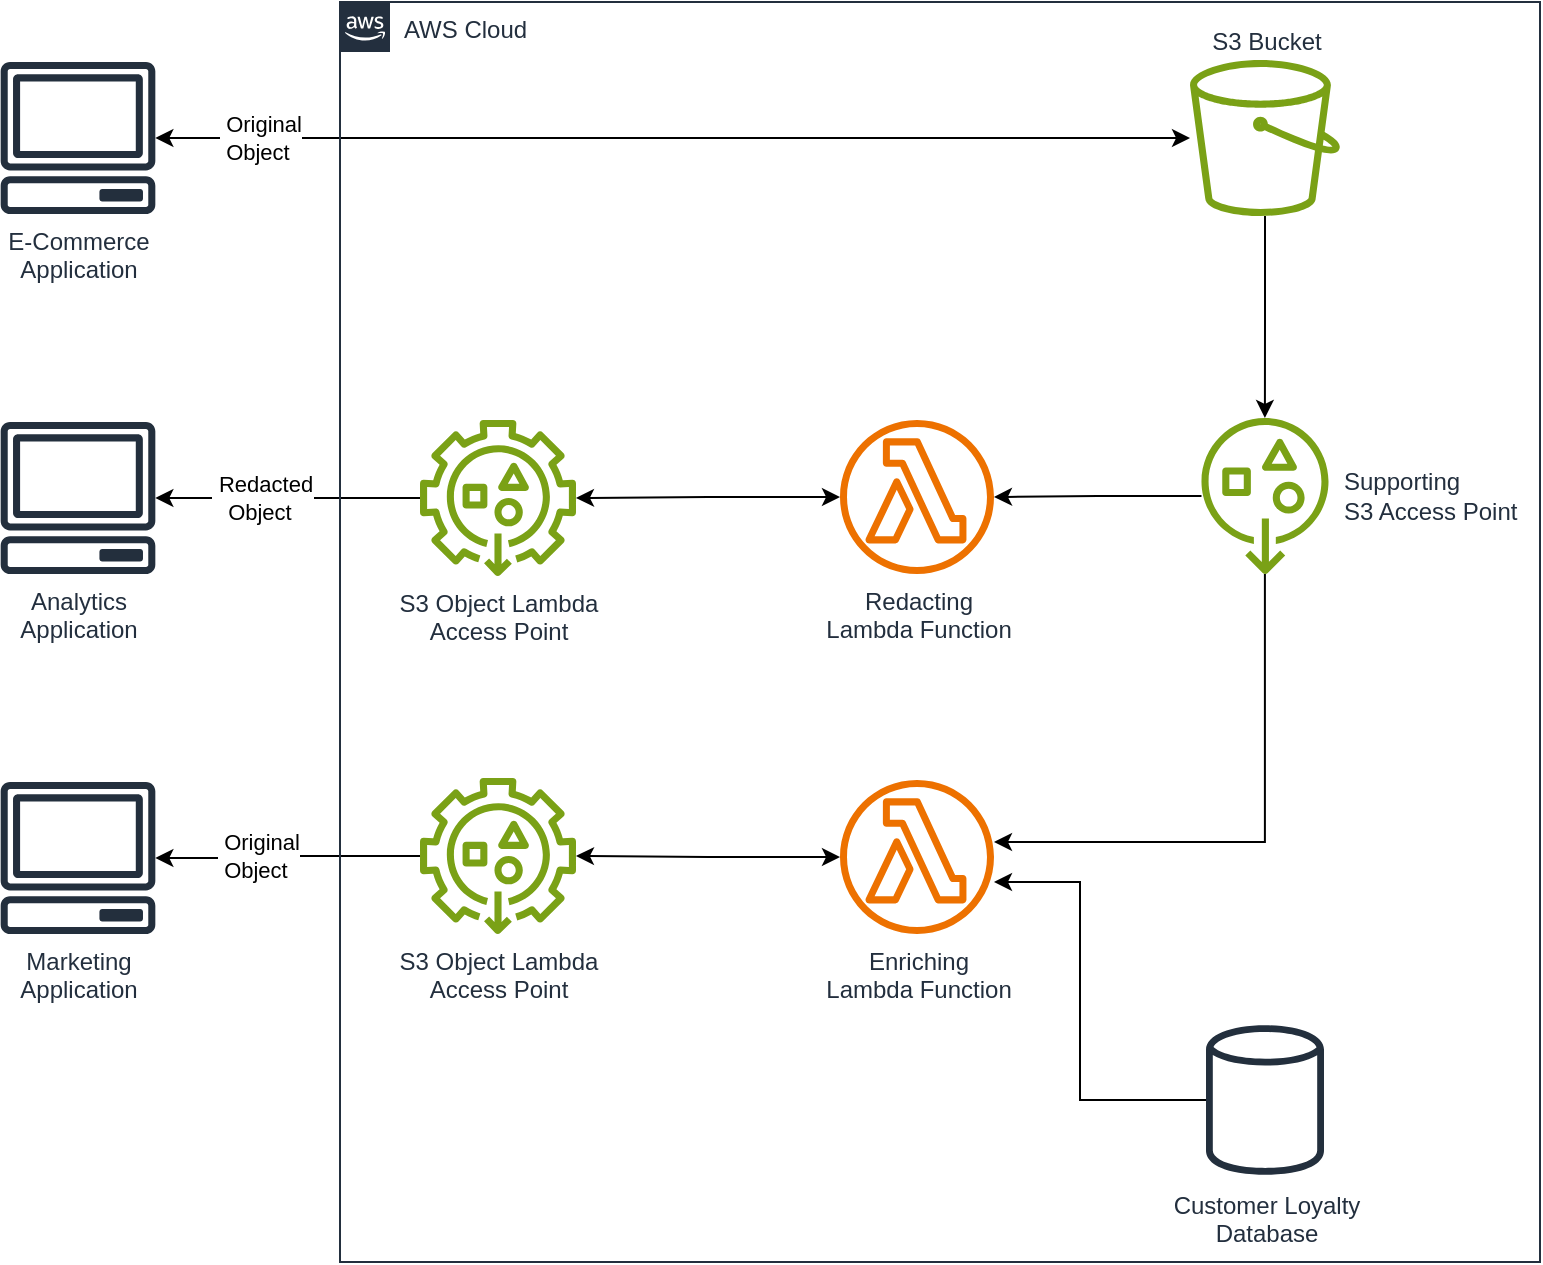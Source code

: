 <mxfile version="26.0.4">
  <diagram name="Page-1" id="-El-y4iNdQwHFsP2m_Wz">
    <mxGraphModel dx="928" dy="998" grid="1" gridSize="10" guides="1" tooltips="1" connect="1" arrows="1" fold="1" page="1" pageScale="1" pageWidth="850" pageHeight="1100" math="0" shadow="0">
      <root>
        <mxCell id="0" />
        <mxCell id="1" parent="0" />
        <mxCell id="DIIVUpf5SdoqnQu8IWGj-1" value="&lt;div&gt;E-Commerce&lt;/div&gt;&lt;div&gt;Application&lt;/div&gt;" style="sketch=0;outlineConnect=0;fontColor=#232F3E;gradientColor=none;fillColor=#232F3D;strokeColor=none;dashed=0;verticalLabelPosition=bottom;verticalAlign=top;align=center;html=1;fontSize=12;fontStyle=0;aspect=fixed;pointerEvents=1;shape=mxgraph.aws4.client;" vertex="1" parent="1">
          <mxGeometry x="50" y="230" width="78" height="76" as="geometry" />
        </mxCell>
        <mxCell id="DIIVUpf5SdoqnQu8IWGj-2" value="&lt;div&gt;Analytics&lt;/div&gt;&lt;div&gt;Application&lt;/div&gt;" style="sketch=0;outlineConnect=0;fontColor=#232F3E;gradientColor=none;fillColor=#232F3D;strokeColor=none;dashed=0;verticalLabelPosition=bottom;verticalAlign=top;align=center;html=1;fontSize=12;fontStyle=0;aspect=fixed;pointerEvents=1;shape=mxgraph.aws4.client;" vertex="1" parent="1">
          <mxGeometry x="50" y="410" width="78" height="76" as="geometry" />
        </mxCell>
        <mxCell id="DIIVUpf5SdoqnQu8IWGj-3" value="&lt;div&gt;Marketing&lt;/div&gt;&lt;div&gt;Application&lt;/div&gt;" style="sketch=0;outlineConnect=0;fontColor=#232F3E;gradientColor=none;fillColor=#232F3D;strokeColor=none;dashed=0;verticalLabelPosition=bottom;verticalAlign=top;align=center;html=1;fontSize=12;fontStyle=0;aspect=fixed;pointerEvents=1;shape=mxgraph.aws4.client;" vertex="1" parent="1">
          <mxGeometry x="50" y="590" width="78" height="76" as="geometry" />
        </mxCell>
        <mxCell id="DIIVUpf5SdoqnQu8IWGj-11" style="edgeStyle=orthogonalEdgeStyle;rounded=0;orthogonalLoop=1;jettySize=auto;html=1;" edge="1" parent="1" source="DIIVUpf5SdoqnQu8IWGj-4" target="DIIVUpf5SdoqnQu8IWGj-2">
          <mxGeometry relative="1" as="geometry" />
        </mxCell>
        <mxCell id="DIIVUpf5SdoqnQu8IWGj-22" value="&amp;nbsp;Redacted&lt;div&gt;Object&amp;nbsp;&lt;/div&gt;" style="edgeLabel;html=1;align=center;verticalAlign=middle;resizable=0;points=[];" vertex="1" connectable="0" parent="DIIVUpf5SdoqnQu8IWGj-11">
          <mxGeometry x="-0.03" relative="1" as="geometry">
            <mxPoint x="-15" as="offset" />
          </mxGeometry>
        </mxCell>
        <mxCell id="DIIVUpf5SdoqnQu8IWGj-8" style="edgeStyle=orthogonalEdgeStyle;rounded=0;orthogonalLoop=1;jettySize=auto;html=1;" edge="1" parent="1" source="DIIVUpf5SdoqnQu8IWGj-5" target="DIIVUpf5SdoqnQu8IWGj-3">
          <mxGeometry relative="1" as="geometry" />
        </mxCell>
        <mxCell id="DIIVUpf5SdoqnQu8IWGj-21" value="&amp;nbsp;Original&lt;div&gt;Object&amp;nbsp;&lt;/div&gt;" style="edgeLabel;html=1;align=center;verticalAlign=middle;resizable=0;points=[];" vertex="1" connectable="0" parent="DIIVUpf5SdoqnQu8IWGj-8">
          <mxGeometry x="-0.087" y="-1" relative="1" as="geometry">
            <mxPoint x="-20" y="1" as="offset" />
          </mxGeometry>
        </mxCell>
        <mxCell id="DIIVUpf5SdoqnQu8IWGj-12" style="edgeStyle=orthogonalEdgeStyle;rounded=0;orthogonalLoop=1;jettySize=auto;html=1;startArrow=classic;startFill=1;" edge="1" parent="1" source="DIIVUpf5SdoqnQu8IWGj-6" target="DIIVUpf5SdoqnQu8IWGj-4">
          <mxGeometry relative="1" as="geometry" />
        </mxCell>
        <mxCell id="DIIVUpf5SdoqnQu8IWGj-6" value="&lt;div&gt;Redacting&lt;/div&gt;&lt;div&gt;Lambda Function&lt;/div&gt;" style="sketch=0;outlineConnect=0;fontColor=#232F3E;gradientColor=none;fillColor=#ED7100;strokeColor=none;dashed=0;verticalLabelPosition=bottom;verticalAlign=top;align=center;html=1;fontSize=12;fontStyle=0;aspect=fixed;pointerEvents=1;shape=mxgraph.aws4.lambda_function;" vertex="1" parent="1">
          <mxGeometry x="470" y="409" width="77" height="77" as="geometry" />
        </mxCell>
        <mxCell id="DIIVUpf5SdoqnQu8IWGj-9" style="edgeStyle=orthogonalEdgeStyle;rounded=0;orthogonalLoop=1;jettySize=auto;html=1;startArrow=classic;startFill=1;" edge="1" parent="1" source="DIIVUpf5SdoqnQu8IWGj-7" target="DIIVUpf5SdoqnQu8IWGj-5">
          <mxGeometry relative="1" as="geometry" />
        </mxCell>
        <mxCell id="DIIVUpf5SdoqnQu8IWGj-7" value="&lt;div&gt;Enriching&lt;/div&gt;&lt;div&gt;Lambda Function&lt;/div&gt;" style="sketch=0;outlineConnect=0;fontColor=#232F3E;gradientColor=none;fillColor=#ED7100;strokeColor=none;dashed=0;verticalLabelPosition=bottom;verticalAlign=top;align=center;html=1;fontSize=12;fontStyle=0;aspect=fixed;pointerEvents=1;shape=mxgraph.aws4.lambda_function;" vertex="1" parent="1">
          <mxGeometry x="470" y="589" width="77" height="77" as="geometry" />
        </mxCell>
        <mxCell id="DIIVUpf5SdoqnQu8IWGj-15" style="edgeStyle=orthogonalEdgeStyle;rounded=0;orthogonalLoop=1;jettySize=auto;html=1;startArrow=classic;startFill=1;" edge="1" parent="1" source="DIIVUpf5SdoqnQu8IWGj-13" target="DIIVUpf5SdoqnQu8IWGj-1">
          <mxGeometry relative="1" as="geometry" />
        </mxCell>
        <mxCell id="DIIVUpf5SdoqnQu8IWGj-24" value="&amp;nbsp;Original&lt;div&gt;Object&amp;nbsp;&lt;/div&gt;" style="edgeLabel;html=1;align=center;verticalAlign=middle;resizable=0;points=[];" vertex="1" connectable="0" parent="DIIVUpf5SdoqnQu8IWGj-15">
          <mxGeometry x="0.28" relative="1" as="geometry">
            <mxPoint x="-134" as="offset" />
          </mxGeometry>
        </mxCell>
        <mxCell id="DIIVUpf5SdoqnQu8IWGj-16" style="edgeStyle=orthogonalEdgeStyle;rounded=0;orthogonalLoop=1;jettySize=auto;html=1;" edge="1" parent="1" source="DIIVUpf5SdoqnQu8IWGj-13" target="DIIVUpf5SdoqnQu8IWGj-14">
          <mxGeometry relative="1" as="geometry" />
        </mxCell>
        <mxCell id="DIIVUpf5SdoqnQu8IWGj-13" value="S3 Bucket" style="sketch=0;outlineConnect=0;fontColor=#232F3E;gradientColor=none;fillColor=#7AA116;strokeColor=none;dashed=0;verticalLabelPosition=top;verticalAlign=bottom;align=center;html=1;fontSize=12;fontStyle=0;aspect=fixed;pointerEvents=1;shape=mxgraph.aws4.bucket;labelPosition=center;" vertex="1" parent="1">
          <mxGeometry x="645" y="229" width="75" height="78" as="geometry" />
        </mxCell>
        <mxCell id="DIIVUpf5SdoqnQu8IWGj-17" style="edgeStyle=orthogonalEdgeStyle;rounded=0;orthogonalLoop=1;jettySize=auto;html=1;" edge="1" parent="1" source="DIIVUpf5SdoqnQu8IWGj-14" target="DIIVUpf5SdoqnQu8IWGj-6">
          <mxGeometry relative="1" as="geometry" />
        </mxCell>
        <mxCell id="DIIVUpf5SdoqnQu8IWGj-18" style="edgeStyle=orthogonalEdgeStyle;rounded=0;orthogonalLoop=1;jettySize=auto;html=1;" edge="1" parent="1" source="DIIVUpf5SdoqnQu8IWGj-14" target="DIIVUpf5SdoqnQu8IWGj-7">
          <mxGeometry relative="1" as="geometry">
            <Array as="points">
              <mxPoint x="683" y="620" />
            </Array>
          </mxGeometry>
        </mxCell>
        <mxCell id="DIIVUpf5SdoqnQu8IWGj-14" value="&lt;div&gt;Supporting&lt;/div&gt;&lt;div&gt;S3 Access Point&lt;/div&gt;" style="sketch=0;outlineConnect=0;fontColor=#232F3E;gradientColor=none;fillColor=#7AA116;strokeColor=none;dashed=0;verticalLabelPosition=middle;verticalAlign=middle;align=left;html=1;fontSize=12;fontStyle=0;aspect=fixed;pointerEvents=1;shape=mxgraph.aws4.general_access_points;labelPosition=right;spacingLeft=5;" vertex="1" parent="1">
          <mxGeometry x="650" y="408" width="65" height="78" as="geometry" />
        </mxCell>
        <mxCell id="DIIVUpf5SdoqnQu8IWGj-20" style="edgeStyle=orthogonalEdgeStyle;rounded=0;orthogonalLoop=1;jettySize=auto;html=1;" edge="1" parent="1" source="DIIVUpf5SdoqnQu8IWGj-19" target="DIIVUpf5SdoqnQu8IWGj-7">
          <mxGeometry relative="1" as="geometry">
            <Array as="points">
              <mxPoint x="590" y="749" />
              <mxPoint x="590" y="640" />
            </Array>
          </mxGeometry>
        </mxCell>
        <mxCell id="DIIVUpf5SdoqnQu8IWGj-19" value="Customer Loyalty&lt;div&gt;Database&lt;/div&gt;" style="sketch=0;outlineConnect=0;fontColor=#232F3E;gradientColor=none;fillColor=#232F3D;strokeColor=none;dashed=0;verticalLabelPosition=bottom;verticalAlign=top;align=center;html=1;fontSize=12;fontStyle=0;aspect=fixed;pointerEvents=1;shape=mxgraph.aws4.generic_database;" vertex="1" parent="1">
          <mxGeometry x="653" y="710" width="59" height="78" as="geometry" />
        </mxCell>
        <mxCell id="DIIVUpf5SdoqnQu8IWGj-25" value="AWS Cloud" style="points=[[0,0],[0.25,0],[0.5,0],[0.75,0],[1,0],[1,0.25],[1,0.5],[1,0.75],[1,1],[0.75,1],[0.5,1],[0.25,1],[0,1],[0,0.75],[0,0.5],[0,0.25]];outlineConnect=0;gradientColor=none;html=1;whiteSpace=wrap;fontSize=12;fontStyle=0;container=1;pointerEvents=0;collapsible=0;recursiveResize=0;shape=mxgraph.aws4.group;grIcon=mxgraph.aws4.group_aws_cloud_alt;strokeColor=#232F3E;fillColor=none;verticalAlign=top;align=left;spacingLeft=30;fontColor=#232F3E;dashed=0;" vertex="1" parent="1">
          <mxGeometry x="220" y="200" width="600" height="630" as="geometry" />
        </mxCell>
        <mxCell id="DIIVUpf5SdoqnQu8IWGj-4" value="&lt;div&gt;S3 Object Lambda&lt;/div&gt;&lt;div&gt;Access Point&lt;/div&gt;" style="sketch=0;outlineConnect=0;fontColor=#232F3E;gradientColor=none;fillColor=#7AA116;strokeColor=none;dashed=0;verticalLabelPosition=bottom;verticalAlign=top;align=center;html=1;fontSize=12;fontStyle=0;aspect=fixed;pointerEvents=1;shape=mxgraph.aws4.s3_object_lambda_access_points;" vertex="1" parent="DIIVUpf5SdoqnQu8IWGj-25">
          <mxGeometry x="40" y="209" width="78" height="78" as="geometry" />
        </mxCell>
        <mxCell id="DIIVUpf5SdoqnQu8IWGj-5" value="&lt;div&gt;S3 Object Lambda&lt;/div&gt;&lt;div&gt;Access Point&lt;/div&gt;" style="sketch=0;outlineConnect=0;fontColor=#232F3E;gradientColor=none;fillColor=#7AA116;strokeColor=none;dashed=0;verticalLabelPosition=bottom;verticalAlign=top;align=center;html=1;fontSize=12;fontStyle=0;aspect=fixed;pointerEvents=1;shape=mxgraph.aws4.s3_object_lambda_access_points;" vertex="1" parent="DIIVUpf5SdoqnQu8IWGj-25">
          <mxGeometry x="40" y="388" width="78" height="78" as="geometry" />
        </mxCell>
      </root>
    </mxGraphModel>
  </diagram>
</mxfile>
